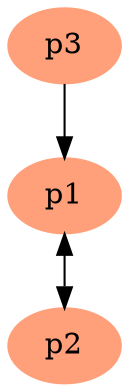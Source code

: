 # Graph written by blast2dot.
# Render: dot|neato|circo foo.dot
graph G {
node [style=filled, color=lightsalmon]
	p1 -- p2[dir=both]
	p3 -- p1[dir=forward]
}
